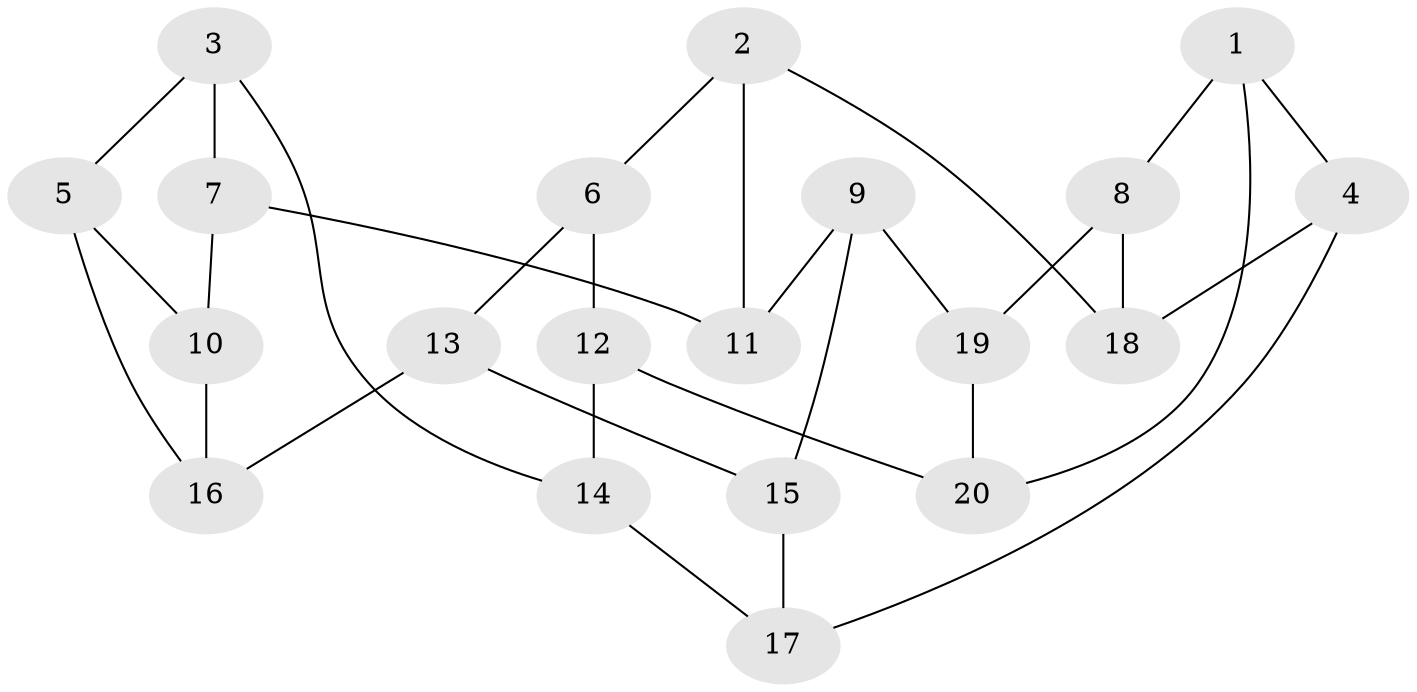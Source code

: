 // Generated by graph-tools (version 1.1) at 2025/46/02/15/25 05:46:28]
// undirected, 20 vertices, 30 edges
graph export_dot {
graph [start="1"]
  node [color=gray90,style=filled];
  1;
  2;
  3;
  4;
  5;
  6;
  7;
  8;
  9;
  10;
  11;
  12;
  13;
  14;
  15;
  16;
  17;
  18;
  19;
  20;
  1 -- 4;
  1 -- 20;
  1 -- 8;
  2 -- 6;
  2 -- 11;
  2 -- 18;
  3 -- 14;
  3 -- 5;
  3 -- 7;
  4 -- 18;
  4 -- 17;
  5 -- 10;
  5 -- 16;
  6 -- 13;
  6 -- 12;
  7 -- 11;
  7 -- 10;
  8 -- 18;
  8 -- 19;
  9 -- 11;
  9 -- 15;
  9 -- 19;
  10 -- 16;
  12 -- 20;
  12 -- 14;
  13 -- 15;
  13 -- 16;
  14 -- 17;
  15 -- 17;
  19 -- 20;
}
